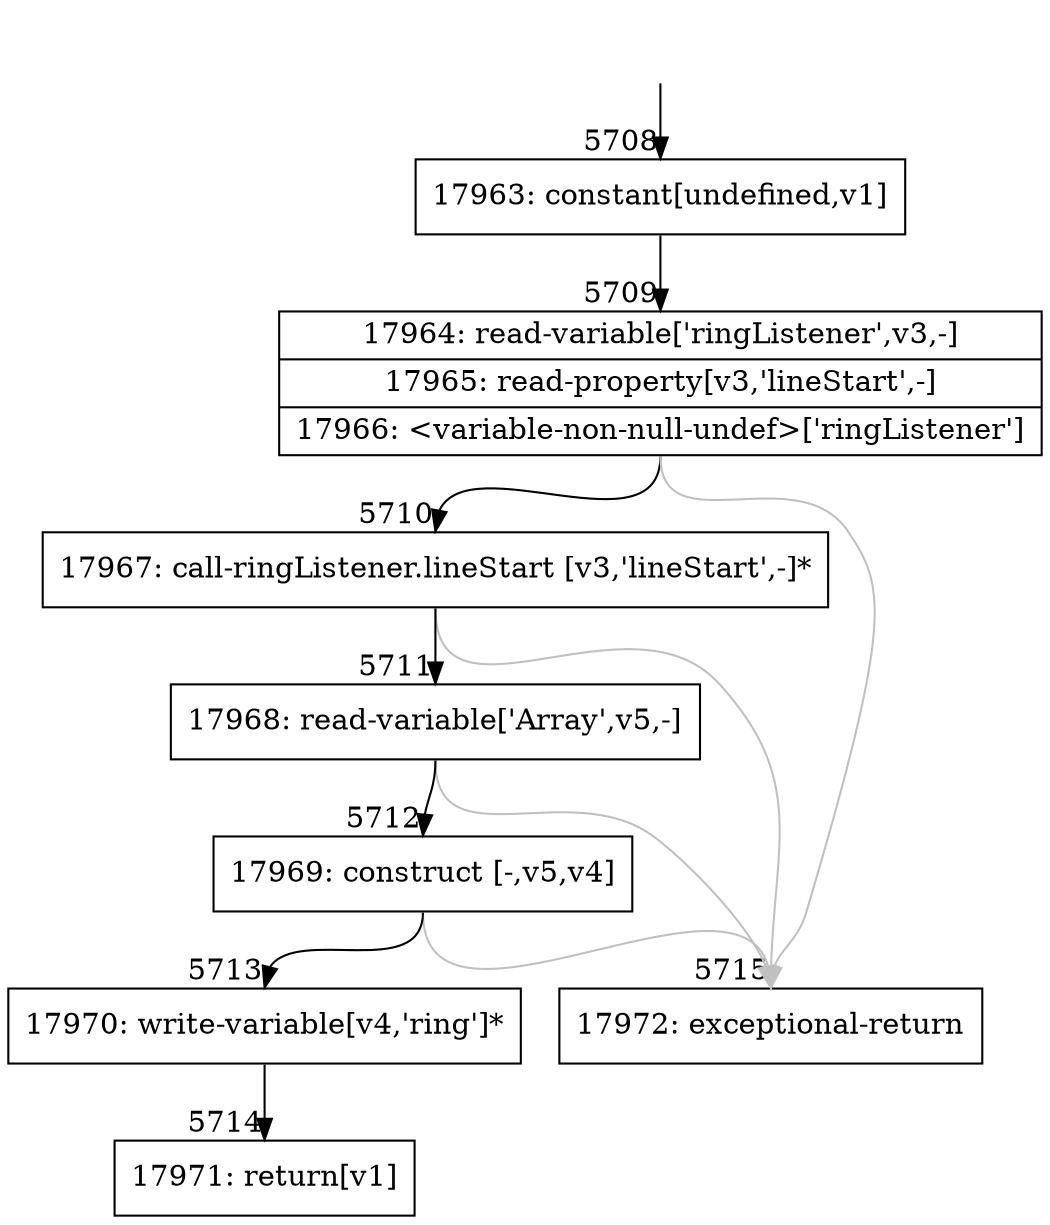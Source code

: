 digraph {
rankdir="TD"
BB_entry542[shape=none,label=""];
BB_entry542 -> BB5708 [tailport=s, headport=n, headlabel="    5708"]
BB5708 [shape=record label="{17963: constant[undefined,v1]}" ] 
BB5708 -> BB5709 [tailport=s, headport=n, headlabel="      5709"]
BB5709 [shape=record label="{17964: read-variable['ringListener',v3,-]|17965: read-property[v3,'lineStart',-]|17966: \<variable-non-null-undef\>['ringListener']}" ] 
BB5709 -> BB5710 [tailport=s, headport=n, headlabel="      5710"]
BB5709 -> BB5715 [tailport=s, headport=n, color=gray, headlabel="      5715"]
BB5710 [shape=record label="{17967: call-ringListener.lineStart [v3,'lineStart',-]*}" ] 
BB5710 -> BB5711 [tailport=s, headport=n, headlabel="      5711"]
BB5710 -> BB5715 [tailport=s, headport=n, color=gray]
BB5711 [shape=record label="{17968: read-variable['Array',v5,-]}" ] 
BB5711 -> BB5712 [tailport=s, headport=n, headlabel="      5712"]
BB5711 -> BB5715 [tailport=s, headport=n, color=gray]
BB5712 [shape=record label="{17969: construct [-,v5,v4]}" ] 
BB5712 -> BB5713 [tailport=s, headport=n, headlabel="      5713"]
BB5712 -> BB5715 [tailport=s, headport=n, color=gray]
BB5713 [shape=record label="{17970: write-variable[v4,'ring']*}" ] 
BB5713 -> BB5714 [tailport=s, headport=n, headlabel="      5714"]
BB5714 [shape=record label="{17971: return[v1]}" ] 
BB5715 [shape=record label="{17972: exceptional-return}" ] 
//#$~ 3373
}
